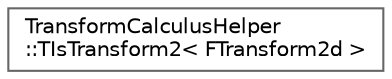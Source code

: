 digraph "Graphical Class Hierarchy"
{
 // INTERACTIVE_SVG=YES
 // LATEX_PDF_SIZE
  bgcolor="transparent";
  edge [fontname=Helvetica,fontsize=10,labelfontname=Helvetica,labelfontsize=10];
  node [fontname=Helvetica,fontsize=10,shape=box,height=0.2,width=0.4];
  rankdir="LR";
  Node0 [id="Node000000",label="TransformCalculusHelper\l::TIsTransform2\< FTransform2d \>",height=0.2,width=0.4,color="grey40", fillcolor="white", style="filled",URL="$d5/d8a/structTransformCalculusHelper_1_1TIsTransform2_3_01FTransform2d_01_4.html",tooltip=" "];
}
